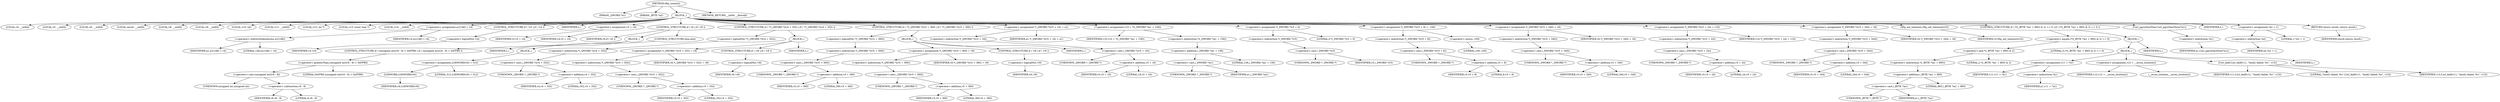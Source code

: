 digraph tftp_connect {  
"1000112" [label = "(METHOD,tftp_connect)" ]
"1000113" [label = "(PARAM,_QWORD *a1)" ]
"1000114" [label = "(PARAM,_BYTE *a2)" ]
"1000115" [label = "(BLOCK,,)" ]
"1000116" [label = "(LOCAL,v4: __int64)" ]
"1000117" [label = "(LOCAL,v5: __int64)" ]
"1000118" [label = "(LOCAL,v6: __int64)" ]
"1000119" [label = "(LOCAL,result: __int64)" ]
"1000120" [label = "(LOCAL,v8: __int64)" ]
"1000121" [label = "(LOCAL,v9: __int64)" ]
"1000122" [label = "(LOCAL,v10: int)" ]
"1000123" [label = "(LOCAL,v11: __int64)" ]
"1000124" [label = "(LOCAL,v12: int *)" ]
"1000125" [label = "(LOCAL,v13: const char *)" ]
"1000126" [label = "(LOCAL,v14: __int64)" ]
"1000127" [label = "(<operator>.assignment,a1[148] = v4)" ]
"1000128" [label = "(<operator>.indirectIndexAccess,a1[148])" ]
"1000129" [label = "(IDENTIFIER,a1,a1[148] = v4)" ]
"1000130" [label = "(LITERAL,148,a1[148] = v4)" ]
"1000131" [label = "(IDENTIFIER,v4,a1[148] = v4)" ]
"1000132" [label = "(CONTROL_STRUCTURE,if ( !v4 ),if ( !v4 ))" ]
"1000133" [label = "(<operator>.logicalNot,!v4)" ]
"1000134" [label = "(IDENTIFIER,v4,!v4)" ]
"1000135" [label = "(IDENTIFIER,L,)" ]
"1000136" [label = "(<operator>.assignment,v5 = v4)" ]
"1000137" [label = "(IDENTIFIER,v5,v5 = v4)" ]
"1000138" [label = "(IDENTIFIER,v4,v5 = v4)" ]
"1000139" [label = "(CONTROL_STRUCTURE,if ( v6 ),if ( v6 ))" ]
"1000140" [label = "(IDENTIFIER,v6,if ( v6 ))" ]
"1000141" [label = "(BLOCK,,)" ]
"1000142" [label = "(CONTROL_STRUCTURE,if ( (unsigned int)(v6 - 8) > 0xFFB0 ),if ( (unsigned int)(v6 - 8) > 0xFFB0 ))" ]
"1000143" [label = "(<operator>.greaterThan,(unsigned int)(v6 - 8) > 0xFFB0)" ]
"1000144" [label = "(<operator>.cast,(unsigned int)(v6 - 8))" ]
"1000145" [label = "(UNKNOWN,unsigned int,unsigned int)" ]
"1000146" [label = "(<operator>.subtraction,v6 - 8)" ]
"1000147" [label = "(IDENTIFIER,v6,v6 - 8)" ]
"1000148" [label = "(LITERAL,8,v6 - 8)" ]
"1000149" [label = "(LITERAL,0xFFB0,(unsigned int)(v6 - 8) > 0xFFB0)" ]
"1000150" [label = "(IDENTIFIER,L,)" ]
"1000151" [label = "(CONTROL_STRUCTURE,else,else)" ]
"1000152" [label = "(BLOCK,,)" ]
"1000153" [label = "(<operator>.assignment,LODWORD(v6) = 512)" ]
"1000154" [label = "(LODWORD,LODWORD(v6))" ]
"1000155" [label = "(IDENTIFIER,v6,LODWORD(v6))" ]
"1000156" [label = "(LITERAL,512,LODWORD(v6) = 512)" ]
"1000157" [label = "(CONTROL_STRUCTURE,if ( !*(_QWORD *)(v4 + 352) ),if ( !*(_QWORD *)(v4 + 352) ))" ]
"1000158" [label = "(<operator>.logicalNot,!*(_QWORD *)(v4 + 352))" ]
"1000159" [label = "(<operator>.indirection,*(_QWORD *)(v4 + 352))" ]
"1000160" [label = "(<operator>.cast,(_QWORD *)(v4 + 352))" ]
"1000161" [label = "(UNKNOWN,_QWORD *,_QWORD *)" ]
"1000162" [label = "(<operator>.addition,v4 + 352)" ]
"1000163" [label = "(IDENTIFIER,v4,v4 + 352)" ]
"1000164" [label = "(LITERAL,352,v4 + 352)" ]
"1000165" [label = "(BLOCK,,)" ]
"1000166" [label = "(<operator>.assignment,*(_QWORD *)(v5 + 352) = v8)" ]
"1000167" [label = "(<operator>.indirection,*(_QWORD *)(v5 + 352))" ]
"1000168" [label = "(<operator>.cast,(_QWORD *)(v5 + 352))" ]
"1000169" [label = "(UNKNOWN,_QWORD *,_QWORD *)" ]
"1000170" [label = "(<operator>.addition,v5 + 352)" ]
"1000171" [label = "(IDENTIFIER,v5,v5 + 352)" ]
"1000172" [label = "(LITERAL,352,v5 + 352)" ]
"1000173" [label = "(IDENTIFIER,v8,*(_QWORD *)(v5 + 352) = v8)" ]
"1000174" [label = "(CONTROL_STRUCTURE,if ( !v8 ),if ( !v8 ))" ]
"1000175" [label = "(<operator>.logicalNot,!v8)" ]
"1000176" [label = "(IDENTIFIER,v8,!v8)" ]
"1000177" [label = "(IDENTIFIER,L,)" ]
"1000178" [label = "(CONTROL_STRUCTURE,if ( !*(_QWORD *)(v5 + 360) ),if ( !*(_QWORD *)(v5 + 360) ))" ]
"1000179" [label = "(<operator>.logicalNot,!*(_QWORD *)(v5 + 360))" ]
"1000180" [label = "(<operator>.indirection,*(_QWORD *)(v5 + 360))" ]
"1000181" [label = "(<operator>.cast,(_QWORD *)(v5 + 360))" ]
"1000182" [label = "(UNKNOWN,_QWORD *,_QWORD *)" ]
"1000183" [label = "(<operator>.addition,v5 + 360)" ]
"1000184" [label = "(IDENTIFIER,v5,v5 + 360)" ]
"1000185" [label = "(LITERAL,360,v5 + 360)" ]
"1000186" [label = "(BLOCK,,)" ]
"1000187" [label = "(<operator>.assignment,*(_QWORD *)(v5 + 360) = v9)" ]
"1000188" [label = "(<operator>.indirection,*(_QWORD *)(v5 + 360))" ]
"1000189" [label = "(<operator>.cast,(_QWORD *)(v5 + 360))" ]
"1000190" [label = "(UNKNOWN,_QWORD *,_QWORD *)" ]
"1000191" [label = "(<operator>.addition,v5 + 360)" ]
"1000192" [label = "(IDENTIFIER,v5,v5 + 360)" ]
"1000193" [label = "(LITERAL,360,v5 + 360)" ]
"1000194" [label = "(IDENTIFIER,v9,*(_QWORD *)(v5 + 360) = v9)" ]
"1000195" [label = "(CONTROL_STRUCTURE,if ( !v9 ),if ( !v9 ))" ]
"1000196" [label = "(<operator>.logicalNot,!v9)" ]
"1000197" [label = "(IDENTIFIER,v9,!v9)" ]
"1000198" [label = "(IDENTIFIER,L,)" ]
"1000199" [label = "(<operator>.assignment,*(_QWORD *)(v5 + 16) = a1)" ]
"1000200" [label = "(<operator>.indirection,*(_QWORD *)(v5 + 16))" ]
"1000201" [label = "(<operator>.cast,(_QWORD *)(v5 + 16))" ]
"1000202" [label = "(UNKNOWN,_QWORD *,_QWORD *)" ]
"1000203" [label = "(<operator>.addition,v5 + 16)" ]
"1000204" [label = "(IDENTIFIER,v5,v5 + 16)" ]
"1000205" [label = "(LITERAL,16,v5 + 16)" ]
"1000206" [label = "(IDENTIFIER,a1,*(_QWORD *)(v5 + 16) = a1)" ]
"1000207" [label = "(<operator>.assignment,v10 = *((_DWORD *)a1 + 156))" ]
"1000208" [label = "(IDENTIFIER,v10,v10 = *((_DWORD *)a1 + 156))" ]
"1000209" [label = "(<operator>.indirection,*((_DWORD *)a1 + 156))" ]
"1000210" [label = "(<operator>.addition,(_DWORD *)a1 + 156)" ]
"1000211" [label = "(<operator>.cast,(_DWORD *)a1)" ]
"1000212" [label = "(UNKNOWN,_DWORD *,_DWORD *)" ]
"1000213" [label = "(IDENTIFIER,a1,(_DWORD *)a1)" ]
"1000214" [label = "(LITERAL,156,(_DWORD *)a1 + 156)" ]
"1000215" [label = "(<operator>.assignment,*(_DWORD *)v5 = 0)" ]
"1000216" [label = "(<operator>.indirection,*(_DWORD *)v5)" ]
"1000217" [label = "(<operator>.cast,(_DWORD *)v5)" ]
"1000218" [label = "(UNKNOWN,_DWORD *,_DWORD *)" ]
"1000219" [label = "(IDENTIFIER,v5,(_DWORD *)v5)" ]
"1000220" [label = "(LITERAL,0,*(_DWORD *)v5 = 0)" ]
"1000221" [label = "(<operator>.assignment,*(_DWORD *)(v5 + 8) = -100)" ]
"1000222" [label = "(<operator>.indirection,*(_DWORD *)(v5 + 8))" ]
"1000223" [label = "(<operator>.cast,(_DWORD *)(v5 + 8))" ]
"1000224" [label = "(UNKNOWN,_DWORD *,_DWORD *)" ]
"1000225" [label = "(<operator>.addition,v5 + 8)" ]
"1000226" [label = "(IDENTIFIER,v5,v5 + 8)" ]
"1000227" [label = "(LITERAL,8,v5 + 8)" ]
"1000228" [label = "(<operator>.minus,-100)" ]
"1000229" [label = "(LITERAL,100,-100)" ]
"1000230" [label = "(<operator>.assignment,*(_DWORD *)(v5 + 340) = v6)" ]
"1000231" [label = "(<operator>.indirection,*(_DWORD *)(v5 + 340))" ]
"1000232" [label = "(<operator>.cast,(_DWORD *)(v5 + 340))" ]
"1000233" [label = "(UNKNOWN,_DWORD *,_DWORD *)" ]
"1000234" [label = "(<operator>.addition,v5 + 340)" ]
"1000235" [label = "(IDENTIFIER,v5,v5 + 340)" ]
"1000236" [label = "(LITERAL,340,v5 + 340)" ]
"1000237" [label = "(IDENTIFIER,v6,*(_DWORD *)(v5 + 340) = v6)" ]
"1000238" [label = "(<operator>.assignment,*(_DWORD *)(v5 + 24) = v10)" ]
"1000239" [label = "(<operator>.indirection,*(_DWORD *)(v5 + 24))" ]
"1000240" [label = "(<operator>.cast,(_DWORD *)(v5 + 24))" ]
"1000241" [label = "(UNKNOWN,_DWORD *,_DWORD *)" ]
"1000242" [label = "(<operator>.addition,v5 + 24)" ]
"1000243" [label = "(IDENTIFIER,v5,v5 + 24)" ]
"1000244" [label = "(LITERAL,24,v5 + 24)" ]
"1000245" [label = "(IDENTIFIER,v10,*(_DWORD *)(v5 + 24) = v10)" ]
"1000246" [label = "(<operator>.assignment,*(_DWORD *)(v5 + 344) = v6)" ]
"1000247" [label = "(<operator>.indirection,*(_DWORD *)(v5 + 344))" ]
"1000248" [label = "(<operator>.cast,(_DWORD *)(v5 + 344))" ]
"1000249" [label = "(UNKNOWN,_DWORD *,_DWORD *)" ]
"1000250" [label = "(<operator>.addition,v5 + 344)" ]
"1000251" [label = "(IDENTIFIER,v5,v5 + 344)" ]
"1000252" [label = "(LITERAL,344,v5 + 344)" ]
"1000253" [label = "(IDENTIFIER,v6,*(_DWORD *)(v5 + 344) = v6)" ]
"1000254" [label = "(tftp_set_timeouts,tftp_set_timeouts(v5))" ]
"1000255" [label = "(IDENTIFIER,v5,tftp_set_timeouts(v5))" ]
"1000256" [label = "(CONTROL_STRUCTURE,if ( (*((_BYTE *)a1 + 895) & 2) == 0 ),if ( (*((_BYTE *)a1 + 895) & 2) == 0 ))" ]
"1000257" [label = "(<operator>.equals,(*((_BYTE *)a1 + 895) & 2) == 0)" ]
"1000258" [label = "(<operator>.and,*((_BYTE *)a1 + 895) & 2)" ]
"1000259" [label = "(<operator>.indirection,*((_BYTE *)a1 + 895))" ]
"1000260" [label = "(<operator>.addition,(_BYTE *)a1 + 895)" ]
"1000261" [label = "(<operator>.cast,(_BYTE *)a1)" ]
"1000262" [label = "(UNKNOWN,_BYTE *,_BYTE *)" ]
"1000263" [label = "(IDENTIFIER,a1,(_BYTE *)a1)" ]
"1000264" [label = "(LITERAL,895,(_BYTE *)a1 + 895)" ]
"1000265" [label = "(LITERAL,2,*((_BYTE *)a1 + 895) & 2)" ]
"1000266" [label = "(LITERAL,0,(*((_BYTE *)a1 + 895) & 2) == 0)" ]
"1000267" [label = "(BLOCK,,)" ]
"1000268" [label = "(BLOCK,,)" ]
"1000269" [label = "(<operator>.assignment,v11 = *a1)" ]
"1000270" [label = "(IDENTIFIER,v11,v11 = *a1)" ]
"1000271" [label = "(<operator>.indirection,*a1)" ]
"1000272" [label = "(IDENTIFIER,a1,v11 = *a1)" ]
"1000273" [label = "(<operator>.assignment,v12 = __errno_location())" ]
"1000274" [label = "(IDENTIFIER,v12,v12 = __errno_location())" ]
"1000275" [label = "(__errno_location,__errno_location())" ]
"1000276" [label = "(Curl_failf,Curl_failf(v11, \"bind() failed; %s\", v13))" ]
"1000277" [label = "(IDENTIFIER,v11,Curl_failf(v11, \"bind() failed; %s\", v13))" ]
"1000278" [label = "(LITERAL,\"bind() failed; %s\",Curl_failf(v11, \"bind() failed; %s\", v13))" ]
"1000279" [label = "(IDENTIFIER,v13,Curl_failf(v11, \"bind() failed; %s\", v13))" ]
"1000280" [label = "(IDENTIFIER,L,)" ]
"1000281" [label = "(IDENTIFIER,L,)" ]
"1000282" [label = "(Curl_pgrsStartNow,Curl_pgrsStartNow(*a1))" ]
"1000283" [label = "(<operator>.indirection,*a1)" ]
"1000284" [label = "(IDENTIFIER,a1,Curl_pgrsStartNow(*a1))" ]
"1000285" [label = "(IDENTIFIER,L,)" ]
"1000286" [label = "(<operator>.assignment,*a2 = 1)" ]
"1000287" [label = "(<operator>.indirection,*a2)" ]
"1000288" [label = "(IDENTIFIER,a2,*a2 = 1)" ]
"1000289" [label = "(LITERAL,1,*a2 = 1)" ]
"1000290" [label = "(RETURN,return result;,return result;)" ]
"1000291" [label = "(IDENTIFIER,result,return result;)" ]
"1000292" [label = "(METHOD_RETURN,__int64 __fastcall)" ]
  "1000112" -> "1000113" 
  "1000112" -> "1000114" 
  "1000112" -> "1000115" 
  "1000112" -> "1000292" 
  "1000115" -> "1000116" 
  "1000115" -> "1000117" 
  "1000115" -> "1000118" 
  "1000115" -> "1000119" 
  "1000115" -> "1000120" 
  "1000115" -> "1000121" 
  "1000115" -> "1000122" 
  "1000115" -> "1000123" 
  "1000115" -> "1000124" 
  "1000115" -> "1000125" 
  "1000115" -> "1000126" 
  "1000115" -> "1000127" 
  "1000115" -> "1000132" 
  "1000115" -> "1000135" 
  "1000115" -> "1000136" 
  "1000115" -> "1000139" 
  "1000115" -> "1000157" 
  "1000115" -> "1000178" 
  "1000115" -> "1000199" 
  "1000115" -> "1000207" 
  "1000115" -> "1000215" 
  "1000115" -> "1000221" 
  "1000115" -> "1000230" 
  "1000115" -> "1000238" 
  "1000115" -> "1000246" 
  "1000115" -> "1000254" 
  "1000115" -> "1000256" 
  "1000115" -> "1000282" 
  "1000115" -> "1000285" 
  "1000115" -> "1000286" 
  "1000115" -> "1000290" 
  "1000127" -> "1000128" 
  "1000127" -> "1000131" 
  "1000128" -> "1000129" 
  "1000128" -> "1000130" 
  "1000132" -> "1000133" 
  "1000133" -> "1000134" 
  "1000136" -> "1000137" 
  "1000136" -> "1000138" 
  "1000139" -> "1000140" 
  "1000139" -> "1000141" 
  "1000139" -> "1000151" 
  "1000141" -> "1000142" 
  "1000141" -> "1000150" 
  "1000142" -> "1000143" 
  "1000143" -> "1000144" 
  "1000143" -> "1000149" 
  "1000144" -> "1000145" 
  "1000144" -> "1000146" 
  "1000146" -> "1000147" 
  "1000146" -> "1000148" 
  "1000151" -> "1000152" 
  "1000152" -> "1000153" 
  "1000153" -> "1000154" 
  "1000153" -> "1000156" 
  "1000154" -> "1000155" 
  "1000157" -> "1000158" 
  "1000157" -> "1000165" 
  "1000158" -> "1000159" 
  "1000159" -> "1000160" 
  "1000160" -> "1000161" 
  "1000160" -> "1000162" 
  "1000162" -> "1000163" 
  "1000162" -> "1000164" 
  "1000165" -> "1000166" 
  "1000165" -> "1000174" 
  "1000165" -> "1000177" 
  "1000166" -> "1000167" 
  "1000166" -> "1000173" 
  "1000167" -> "1000168" 
  "1000168" -> "1000169" 
  "1000168" -> "1000170" 
  "1000170" -> "1000171" 
  "1000170" -> "1000172" 
  "1000174" -> "1000175" 
  "1000175" -> "1000176" 
  "1000178" -> "1000179" 
  "1000178" -> "1000186" 
  "1000179" -> "1000180" 
  "1000180" -> "1000181" 
  "1000181" -> "1000182" 
  "1000181" -> "1000183" 
  "1000183" -> "1000184" 
  "1000183" -> "1000185" 
  "1000186" -> "1000187" 
  "1000186" -> "1000195" 
  "1000186" -> "1000198" 
  "1000187" -> "1000188" 
  "1000187" -> "1000194" 
  "1000188" -> "1000189" 
  "1000189" -> "1000190" 
  "1000189" -> "1000191" 
  "1000191" -> "1000192" 
  "1000191" -> "1000193" 
  "1000195" -> "1000196" 
  "1000196" -> "1000197" 
  "1000199" -> "1000200" 
  "1000199" -> "1000206" 
  "1000200" -> "1000201" 
  "1000201" -> "1000202" 
  "1000201" -> "1000203" 
  "1000203" -> "1000204" 
  "1000203" -> "1000205" 
  "1000207" -> "1000208" 
  "1000207" -> "1000209" 
  "1000209" -> "1000210" 
  "1000210" -> "1000211" 
  "1000210" -> "1000214" 
  "1000211" -> "1000212" 
  "1000211" -> "1000213" 
  "1000215" -> "1000216" 
  "1000215" -> "1000220" 
  "1000216" -> "1000217" 
  "1000217" -> "1000218" 
  "1000217" -> "1000219" 
  "1000221" -> "1000222" 
  "1000221" -> "1000228" 
  "1000222" -> "1000223" 
  "1000223" -> "1000224" 
  "1000223" -> "1000225" 
  "1000225" -> "1000226" 
  "1000225" -> "1000227" 
  "1000228" -> "1000229" 
  "1000230" -> "1000231" 
  "1000230" -> "1000237" 
  "1000231" -> "1000232" 
  "1000232" -> "1000233" 
  "1000232" -> "1000234" 
  "1000234" -> "1000235" 
  "1000234" -> "1000236" 
  "1000238" -> "1000239" 
  "1000238" -> "1000245" 
  "1000239" -> "1000240" 
  "1000240" -> "1000241" 
  "1000240" -> "1000242" 
  "1000242" -> "1000243" 
  "1000242" -> "1000244" 
  "1000246" -> "1000247" 
  "1000246" -> "1000253" 
  "1000247" -> "1000248" 
  "1000248" -> "1000249" 
  "1000248" -> "1000250" 
  "1000250" -> "1000251" 
  "1000250" -> "1000252" 
  "1000254" -> "1000255" 
  "1000256" -> "1000257" 
  "1000256" -> "1000267" 
  "1000257" -> "1000258" 
  "1000257" -> "1000266" 
  "1000258" -> "1000259" 
  "1000258" -> "1000265" 
  "1000259" -> "1000260" 
  "1000260" -> "1000261" 
  "1000260" -> "1000264" 
  "1000261" -> "1000262" 
  "1000261" -> "1000263" 
  "1000267" -> "1000268" 
  "1000267" -> "1000281" 
  "1000268" -> "1000269" 
  "1000268" -> "1000273" 
  "1000268" -> "1000276" 
  "1000268" -> "1000280" 
  "1000269" -> "1000270" 
  "1000269" -> "1000271" 
  "1000271" -> "1000272" 
  "1000273" -> "1000274" 
  "1000273" -> "1000275" 
  "1000276" -> "1000277" 
  "1000276" -> "1000278" 
  "1000276" -> "1000279" 
  "1000282" -> "1000283" 
  "1000283" -> "1000284" 
  "1000286" -> "1000287" 
  "1000286" -> "1000289" 
  "1000287" -> "1000288" 
  "1000290" -> "1000291" 
}
